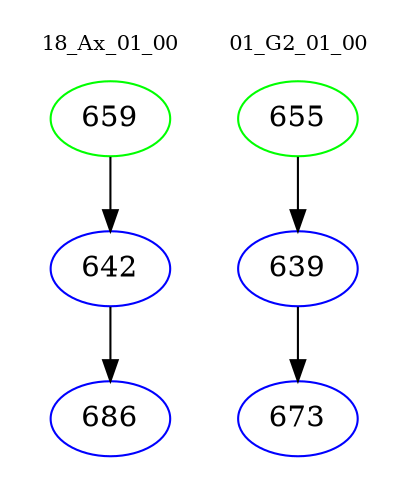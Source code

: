 digraph{
subgraph cluster_0 {
color = white
label = "18_Ax_01_00";
fontsize=10;
T0_659 [label="659", color="green"]
T0_659 -> T0_642 [color="black"]
T0_642 [label="642", color="blue"]
T0_642 -> T0_686 [color="black"]
T0_686 [label="686", color="blue"]
}
subgraph cluster_1 {
color = white
label = "01_G2_01_00";
fontsize=10;
T1_655 [label="655", color="green"]
T1_655 -> T1_639 [color="black"]
T1_639 [label="639", color="blue"]
T1_639 -> T1_673 [color="black"]
T1_673 [label="673", color="blue"]
}
}
